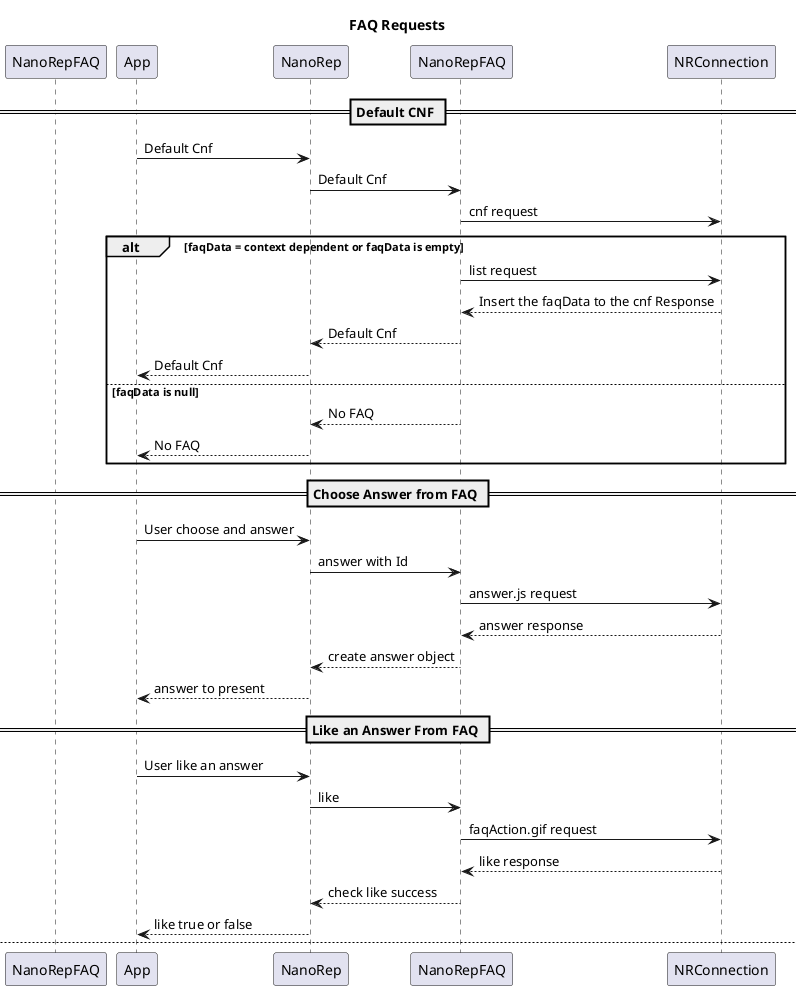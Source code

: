 @startuml

participant "NanoRepFAQ" as nrf

title FAQ Requests

== Default CNF ==
App -> NanoRep: Default Cnf
NanoRep -> NanoRepFAQ: Default Cnf
NanoRepFAQ -> NRConnection: cnf request
'NRConnection --> NanoRepFAQ: cnf response
Alt faqData = context dependent or faqData is empty

NanoRepFAQ -> NRConnection: list request
NRConnection --> NanoRepFAQ: Insert the faqData to the cnf Response
NanoRepFAQ --> NanoRep: Default Cnf
NanoRep --> App: Default Cnf

else  faqData is null
NanoRepFAQ --> NanoRep: No FAQ
NanoRep --> App: No FAQ

end

== Choose Answer from FAQ ==
App -> NanoRep: User choose and answer
NanoRep -> NanoRepFAQ: answer with Id
NanoRepFAQ -> NRConnection: answer.js request
NRConnection --> NanoRepFAQ: answer response
NanoRepFAQ --> NanoRep: create answer object
NanoRep --> App: answer to present

== Like an Answer From FAQ ==
App -> NanoRep: User like an answer
NanoRep -> NanoRepFAQ: like
NanoRepFAQ -> NRConnection: faqAction.gif request
NRConnection --> NanoRepFAQ: like response
NanoRepFAQ --> NanoRep: check like success
NanoRep --> App: like true or false

newpage NanoRep Requests


@enduml
